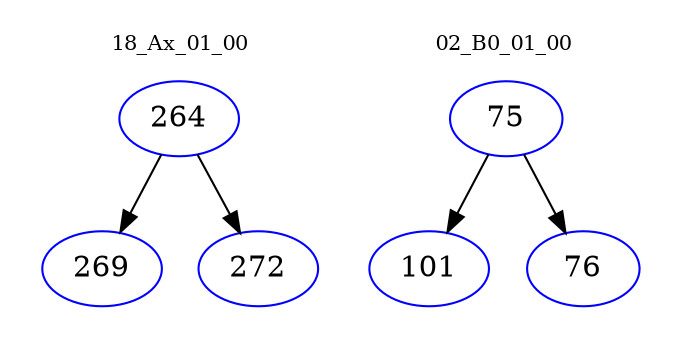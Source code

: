 digraph{
subgraph cluster_0 {
color = white
label = "18_Ax_01_00";
fontsize=10;
T0_264 [label="264", color="blue"]
T0_264 -> T0_269 [color="black"]
T0_269 [label="269", color="blue"]
T0_264 -> T0_272 [color="black"]
T0_272 [label="272", color="blue"]
}
subgraph cluster_1 {
color = white
label = "02_B0_01_00";
fontsize=10;
T1_75 [label="75", color="blue"]
T1_75 -> T1_101 [color="black"]
T1_101 [label="101", color="blue"]
T1_75 -> T1_76 [color="black"]
T1_76 [label="76", color="blue"]
}
}
